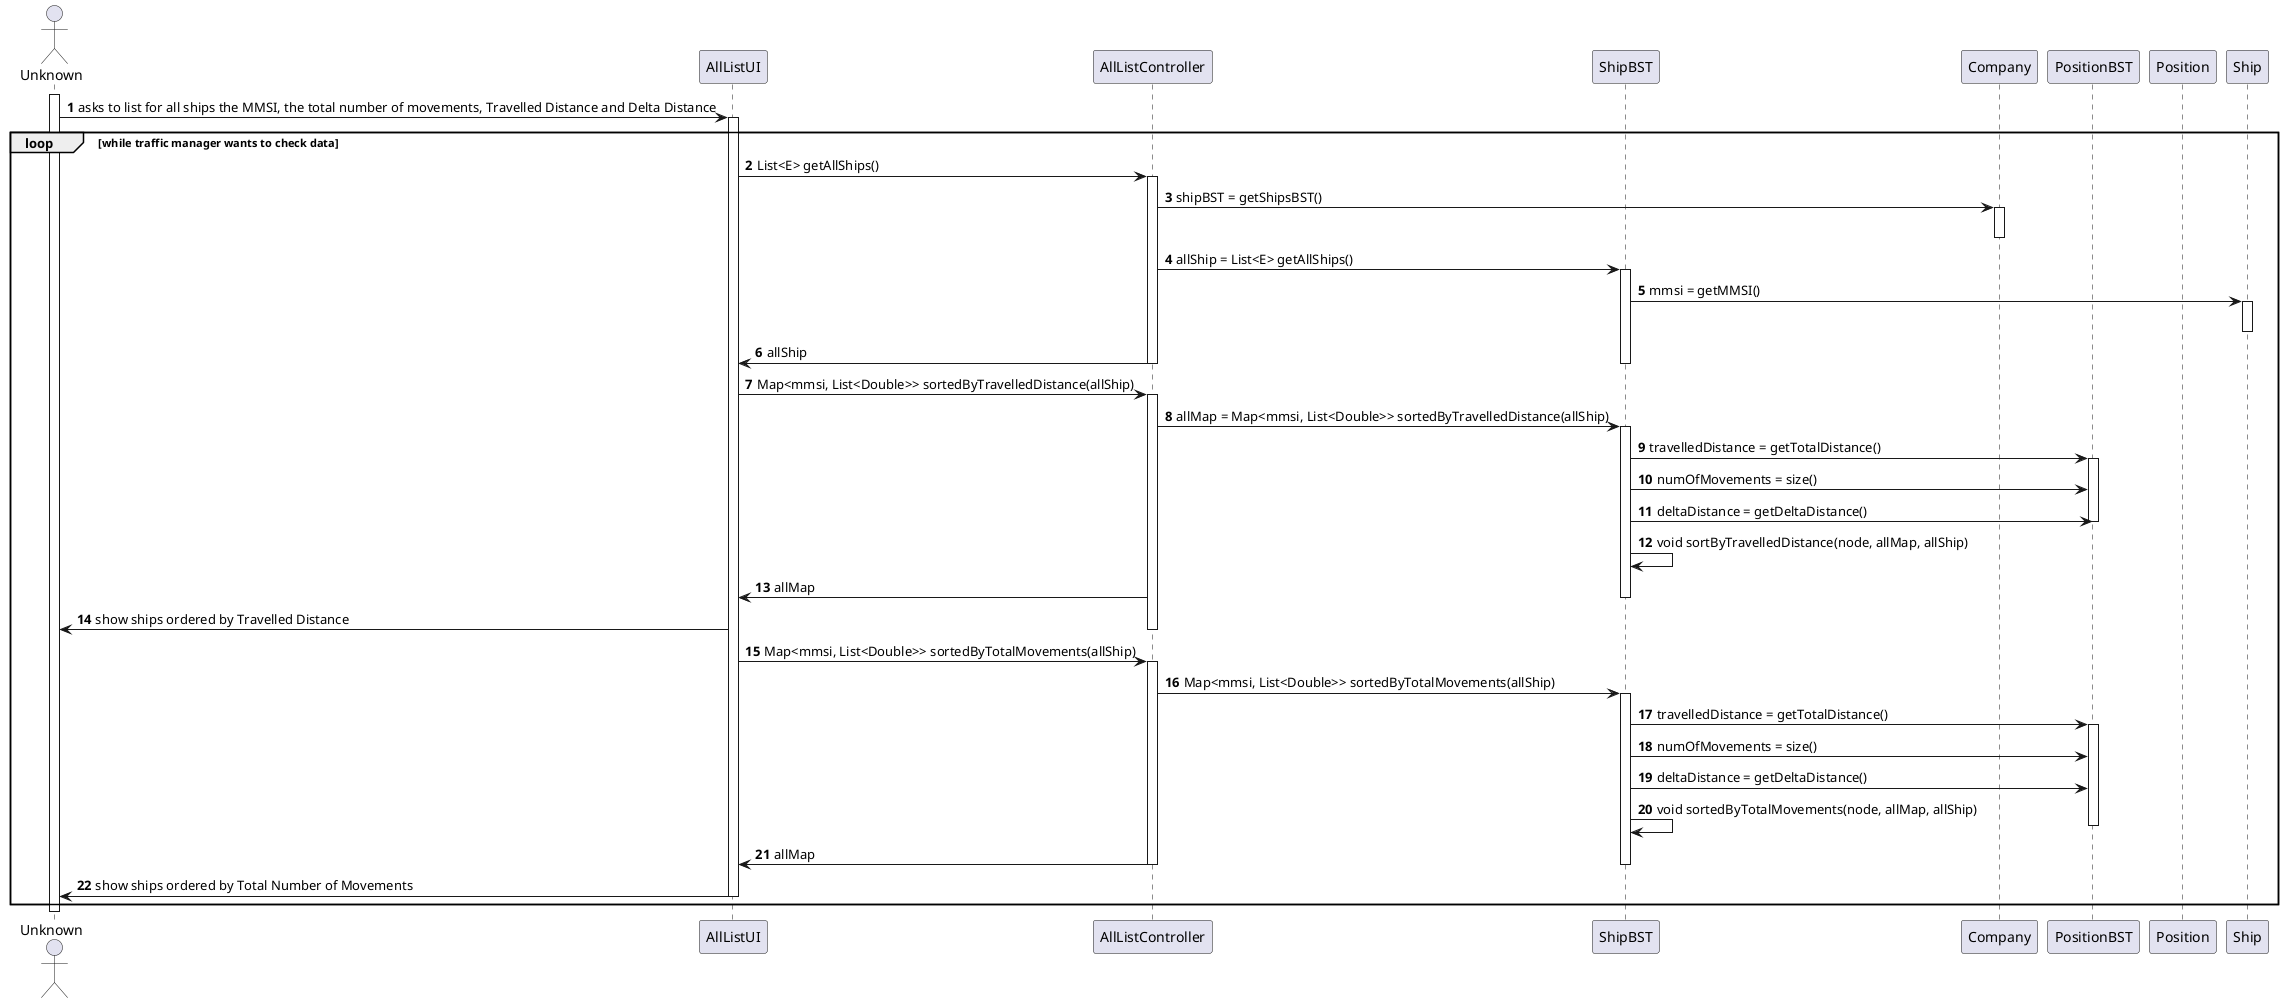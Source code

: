 @startuml
autonumber
'hide footbox
actor "Unknown" as ADM

participant "AllListUI" as UI
participant "AllListController" as CTRL
participant "ShipBST" as STORE
participant "Company" as COMP
participant "PositionBST" as BST
participant "Position" as POS
participant "Ship" as SHIP


activate ADM
ADM -> UI : asks to list for all ships the MMSI, the total number of movements, Travelled Distance and Delta Distance
activate UI
loop while traffic manager wants to check data
UI -> CTRL : List<E> getAllShips()
activate CTRL
CTRL -> COMP : shipBST = getShipsBST()
activate COMP
deactivate COMP
CTRL -> STORE : allShip = List<E> getAllShips()
activate STORE
STORE -> SHIP : mmsi = getMMSI()
activate SHIP
deactivate SHIP
CTRL -> UI : allShip
deactivate STORE
deactivate CTRL

UI -> CTRL : Map<mmsi, List<Double>> sortedByTravelledDistance(allShip)
activate CTRL
CTRL -> STORE : allMap = Map<mmsi, List<Double>> sortedByTravelledDistance(allShip)
activate STORE
STORE -> BST : travelledDistance = getTotalDistance()
activate BST
STORE -> BST : numOfMovements = size()
STORE -> BST : deltaDistance = getDeltaDistance()
deactivate BST
STORE -> STORE : void sortByTravelledDistance(node, allMap, allShip)
CTRL -> UI : allMap
deactivate STORE
UI -> ADM : show ships ordered by Travelled Distance
deactivate CTRL

UI -> CTRL : Map<mmsi, List<Double>> sortedByTotalMovements(allShip)
activate CTRL
CTRL -> STORE : Map<mmsi, List<Double>> sortedByTotalMovements(allShip)
activate STORE
STORE -> BST : travelledDistance = getTotalDistance()
activate BST
STORE -> BST : numOfMovements = size()
STORE -> BST : deltaDistance = getDeltaDistance()
STORE -> STORE : void sortedByTotalMovements(node, allMap, allShip)
deactivate BST
CTRL -> UI : allMap

deactivate STORE

deactivate CTRL
UI -> ADM : show ships ordered by Total Number of Movements
deactivate UI
end
deactivate ADM

@enduml